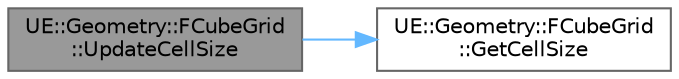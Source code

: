 digraph "UE::Geometry::FCubeGrid::UpdateCellSize"
{
 // INTERACTIVE_SVG=YES
 // LATEX_PDF_SIZE
  bgcolor="transparent";
  edge [fontname=Helvetica,fontsize=10,labelfontname=Helvetica,labelfontsize=10];
  node [fontname=Helvetica,fontsize=10,shape=box,height=0.2,width=0.4];
  rankdir="LR";
  Node1 [id="Node000001",label="UE::Geometry::FCubeGrid\l::UpdateCellSize",height=0.2,width=0.4,color="gray40", fillcolor="grey60", style="filled", fontcolor="black",tooltip=" "];
  Node1 -> Node2 [id="edge1_Node000001_Node000002",color="steelblue1",style="solid",tooltip=" "];
  Node2 [id="Node000002",label="UE::Geometry::FCubeGrid\l::GetCellSize",height=0.2,width=0.4,color="grey40", fillcolor="white", style="filled",URL="$df/d6b/classUE_1_1Geometry_1_1FCubeGrid.html#aa6aee65e8ca3af5d2c2eab25dcf7df22",tooltip=" "];
}
